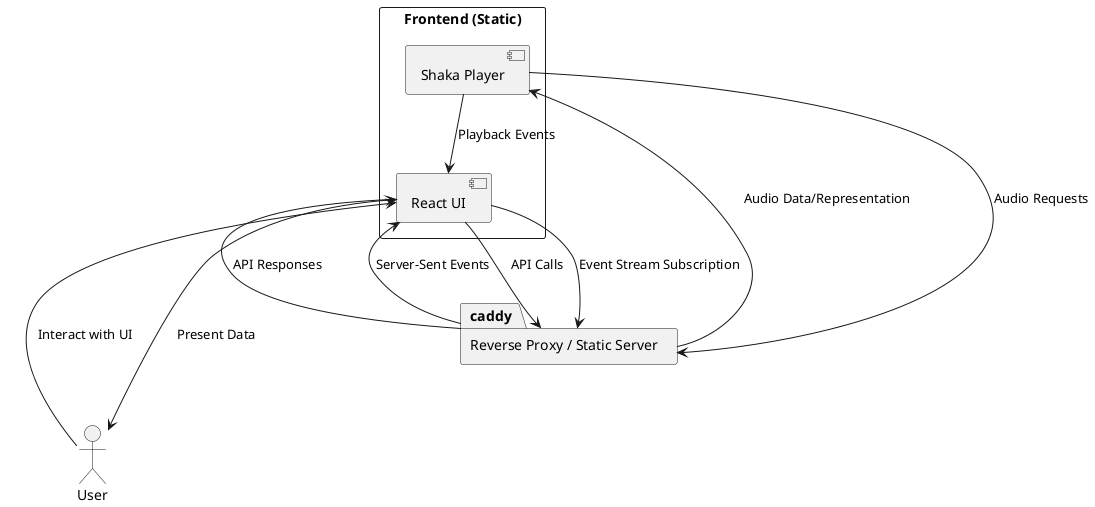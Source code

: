 @startuml FrontendSystem

actor User as user

skinparam packageStyle rectangle

package "Reverse Proxy / Static Server" as caddy

package "Frontend (Static)" as frontend {
    [React UI] as react
    [Shaka Player] as shaka
}

user ---> react : Interact with UI
react ---> user : Present Data
react ---> caddy : API Calls
react ---> caddy : Event Stream Subscription
caddy ---> react : API Responses
caddy ---> react: Server-Sent Events

shaka ---> caddy : Audio Requests
caddy ---> shaka : Audio Data/Representation
shaka --> react : Playback Events

@enduml